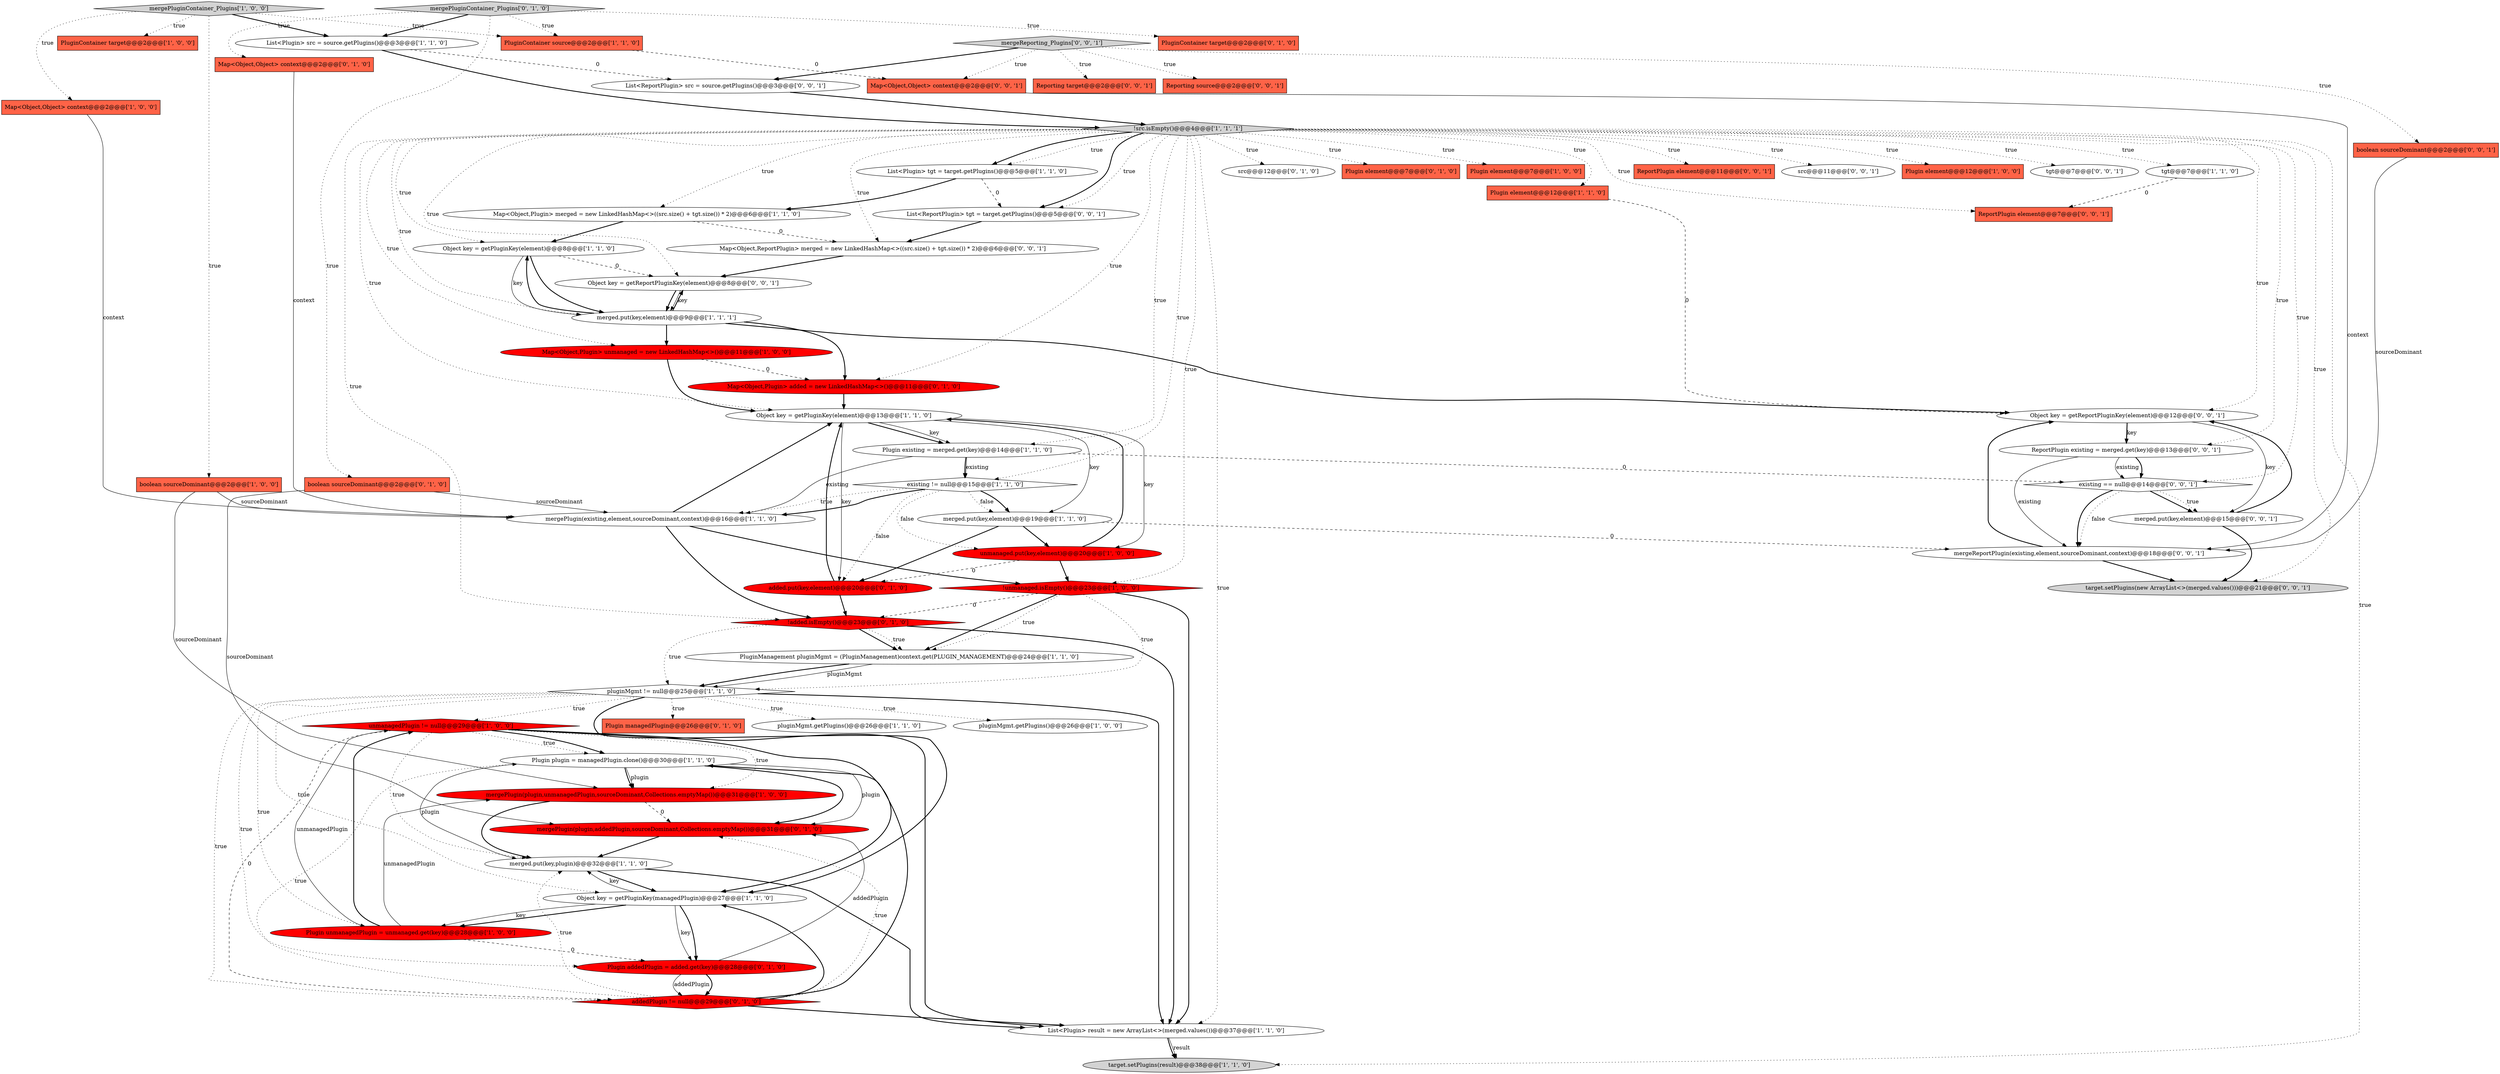 digraph {
6 [style = filled, label = "pluginMgmt.getPlugins()@@@26@@@['1', '0', '0']", fillcolor = white, shape = ellipse image = "AAA0AAABBB1BBB"];
45 [style = filled, label = "mergePluginContainer_Plugins['0', '1', '0']", fillcolor = lightgray, shape = diamond image = "AAA0AAABBB2BBB"];
9 [style = filled, label = "Map<Object,Plugin> merged = new LinkedHashMap<>((src.size() + tgt.size()) * 2)@@@6@@@['1', '1', '0']", fillcolor = white, shape = ellipse image = "AAA0AAABBB1BBB"];
19 [style = filled, label = "boolean sourceDominant@@@2@@@['1', '0', '0']", fillcolor = tomato, shape = box image = "AAA0AAABBB1BBB"];
16 [style = filled, label = "PluginContainer target@@@2@@@['1', '0', '0']", fillcolor = tomato, shape = box image = "AAA0AAABBB1BBB"];
22 [style = filled, label = "mergePluginContainer_Plugins['1', '0', '0']", fillcolor = lightgray, shape = diamond image = "AAA0AAABBB1BBB"];
25 [style = filled, label = "unmanagedPlugin != null@@@29@@@['1', '0', '0']", fillcolor = red, shape = diamond image = "AAA1AAABBB1BBB"];
36 [style = filled, label = "Plugin managedPlugin@@@26@@@['0', '1', '0']", fillcolor = tomato, shape = box image = "AAA0AAABBB2BBB"];
2 [style = filled, label = "!src.isEmpty()@@@4@@@['1', '1', '1']", fillcolor = lightgray, shape = diamond image = "AAA0AAABBB1BBB"];
11 [style = filled, label = "Plugin plugin = managedPlugin.clone()@@@30@@@['1', '1', '0']", fillcolor = white, shape = ellipse image = "AAA0AAABBB1BBB"];
37 [style = filled, label = "src@@@12@@@['0', '1', '0']", fillcolor = white, shape = ellipse image = "AAA0AAABBB2BBB"];
41 [style = filled, label = "!added.isEmpty()@@@23@@@['0', '1', '0']", fillcolor = red, shape = diamond image = "AAA1AAABBB2BBB"];
0 [style = filled, label = "Object key = getPluginKey(managedPlugin)@@@27@@@['1', '1', '0']", fillcolor = white, shape = ellipse image = "AAA0AAABBB1BBB"];
43 [style = filled, label = "addedPlugin != null@@@29@@@['0', '1', '0']", fillcolor = red, shape = diamond image = "AAA1AAABBB2BBB"];
21 [style = filled, label = "mergePlugin(plugin,unmanagedPlugin,sourceDominant,Collections.emptyMap())@@@31@@@['1', '0', '0']", fillcolor = red, shape = ellipse image = "AAA1AAABBB1BBB"];
28 [style = filled, label = "pluginMgmt != null@@@25@@@['1', '1', '0']", fillcolor = white, shape = diamond image = "AAA0AAABBB1BBB"];
46 [style = filled, label = "Map<Object,Object> context@@@2@@@['0', '1', '0']", fillcolor = tomato, shape = box image = "AAA0AAABBB2BBB"];
26 [style = filled, label = "merged.put(key,element)@@@19@@@['1', '1', '0']", fillcolor = white, shape = ellipse image = "AAA0AAABBB1BBB"];
3 [style = filled, label = "List<Plugin> src = source.getPlugins()@@@3@@@['1', '1', '0']", fillcolor = white, shape = ellipse image = "AAA0AAABBB1BBB"];
8 [style = filled, label = "Map<Object,Object> context@@@2@@@['1', '0', '0']", fillcolor = tomato, shape = box image = "AAA0AAABBB1BBB"];
31 [style = filled, label = "PluginManagement pluginMgmt = (PluginManagement)context.get(PLUGIN_MANAGEMENT)@@@24@@@['1', '1', '0']", fillcolor = white, shape = ellipse image = "AAA0AAABBB1BBB"];
44 [style = filled, label = "mergePlugin(plugin,addedPlugin,sourceDominant,Collections.emptyMap())@@@31@@@['0', '1', '0']", fillcolor = red, shape = ellipse image = "AAA1AAABBB2BBB"];
23 [style = filled, label = "mergePlugin(existing,element,sourceDominant,context)@@@16@@@['1', '1', '0']", fillcolor = white, shape = ellipse image = "AAA0AAABBB1BBB"];
14 [style = filled, label = "Object key = getPluginKey(element)@@@13@@@['1', '1', '0']", fillcolor = white, shape = ellipse image = "AAA0AAABBB1BBB"];
64 [style = filled, label = "Object key = getReportPluginKey(element)@@@8@@@['0', '0', '1']", fillcolor = white, shape = ellipse image = "AAA0AAABBB3BBB"];
33 [style = filled, label = "PluginContainer source@@@2@@@['1', '1', '0']", fillcolor = tomato, shape = box image = "AAA0AAABBB1BBB"];
29 [style = filled, label = "merged.put(key,plugin)@@@32@@@['1', '1', '0']", fillcolor = white, shape = ellipse image = "AAA0AAABBB1BBB"];
34 [style = filled, label = "List<Plugin> result = new ArrayList<>(merged.values())@@@37@@@['1', '1', '0']", fillcolor = white, shape = ellipse image = "AAA0AAABBB1BBB"];
47 [style = filled, label = "Plugin addedPlugin = added.get(key)@@@28@@@['0', '1', '0']", fillcolor = red, shape = ellipse image = "AAA1AAABBB2BBB"];
35 [style = filled, label = "Plugin element@@@7@@@['0', '1', '0']", fillcolor = tomato, shape = box image = "AAA0AAABBB2BBB"];
20 [style = filled, label = "pluginMgmt.getPlugins()@@@26@@@['1', '1', '0']", fillcolor = white, shape = ellipse image = "AAA0AAABBB1BBB"];
49 [style = filled, label = "mergeReporting_Plugins['0', '0', '1']", fillcolor = lightgray, shape = diamond image = "AAA0AAABBB3BBB"];
32 [style = filled, label = "List<Plugin> tgt = target.getPlugins()@@@5@@@['1', '1', '0']", fillcolor = white, shape = ellipse image = "AAA0AAABBB1BBB"];
65 [style = filled, label = "Map<Object,Object> context@@@2@@@['0', '0', '1']", fillcolor = tomato, shape = box image = "AAA0AAABBB3BBB"];
62 [style = filled, label = "Reporting target@@@2@@@['0', '0', '1']", fillcolor = tomato, shape = box image = "AAA0AAABBB3BBB"];
40 [style = filled, label = "Map<Object,Plugin> added = new LinkedHashMap<>()@@@11@@@['0', '1', '0']", fillcolor = red, shape = ellipse image = "AAA1AAABBB2BBB"];
4 [style = filled, label = "Plugin element@@@7@@@['1', '0', '0']", fillcolor = tomato, shape = box image = "AAA0AAABBB1BBB"];
42 [style = filled, label = "boolean sourceDominant@@@2@@@['0', '1', '0']", fillcolor = tomato, shape = box image = "AAA0AAABBB2BBB"];
57 [style = filled, label = "boolean sourceDominant@@@2@@@['0', '0', '1']", fillcolor = tomato, shape = box image = "AAA0AAABBB3BBB"];
61 [style = filled, label = "ReportPlugin element@@@7@@@['0', '0', '1']", fillcolor = tomato, shape = box image = "AAA0AAABBB3BBB"];
52 [style = filled, label = "List<ReportPlugin> src = source.getPlugins()@@@3@@@['0', '0', '1']", fillcolor = white, shape = ellipse image = "AAA0AAABBB3BBB"];
48 [style = filled, label = "existing == null@@@14@@@['0', '0', '1']", fillcolor = white, shape = diamond image = "AAA0AAABBB3BBB"];
55 [style = filled, label = "mergeReportPlugin(existing,element,sourceDominant,context)@@@18@@@['0', '0', '1']", fillcolor = white, shape = ellipse image = "AAA0AAABBB3BBB"];
38 [style = filled, label = "added.put(key,element)@@@20@@@['0', '1', '0']", fillcolor = red, shape = ellipse image = "AAA1AAABBB2BBB"];
5 [style = filled, label = "merged.put(key,element)@@@9@@@['1', '1', '1']", fillcolor = white, shape = ellipse image = "AAA0AAABBB1BBB"];
18 [style = filled, label = "!unmanaged.isEmpty()@@@23@@@['1', '0', '0']", fillcolor = red, shape = diamond image = "AAA1AAABBB1BBB"];
7 [style = filled, label = "tgt@@@7@@@['1', '1', '0']", fillcolor = white, shape = ellipse image = "AAA0AAABBB1BBB"];
10 [style = filled, label = "Object key = getPluginKey(element)@@@8@@@['1', '1', '0']", fillcolor = white, shape = ellipse image = "AAA0AAABBB1BBB"];
30 [style = filled, label = "Plugin existing = merged.get(key)@@@14@@@['1', '1', '0']", fillcolor = white, shape = ellipse image = "AAA0AAABBB1BBB"];
60 [style = filled, label = "List<ReportPlugin> tgt = target.getPlugins()@@@5@@@['0', '0', '1']", fillcolor = white, shape = ellipse image = "AAA0AAABBB3BBB"];
17 [style = filled, label = "Map<Object,Plugin> unmanaged = new LinkedHashMap<>()@@@11@@@['1', '0', '0']", fillcolor = red, shape = ellipse image = "AAA1AAABBB1BBB"];
27 [style = filled, label = "unmanaged.put(key,element)@@@20@@@['1', '0', '0']", fillcolor = red, shape = ellipse image = "AAA1AAABBB1BBB"];
39 [style = filled, label = "PluginContainer target@@@2@@@['0', '1', '0']", fillcolor = tomato, shape = box image = "AAA0AAABBB2BBB"];
63 [style = filled, label = "Map<Object,ReportPlugin> merged = new LinkedHashMap<>((src.size() + tgt.size()) * 2)@@@6@@@['0', '0', '1']", fillcolor = white, shape = ellipse image = "AAA0AAABBB3BBB"];
58 [style = filled, label = "target.setPlugins(new ArrayList<>(merged.values()))@@@21@@@['0', '0', '1']", fillcolor = lightgray, shape = ellipse image = "AAA0AAABBB3BBB"];
59 [style = filled, label = "Reporting source@@@2@@@['0', '0', '1']", fillcolor = tomato, shape = box image = "AAA0AAABBB3BBB"];
50 [style = filled, label = "merged.put(key,element)@@@15@@@['0', '0', '1']", fillcolor = white, shape = ellipse image = "AAA0AAABBB3BBB"];
15 [style = filled, label = "existing != null@@@15@@@['1', '1', '0']", fillcolor = white, shape = diamond image = "AAA0AAABBB1BBB"];
1 [style = filled, label = "target.setPlugins(result)@@@38@@@['1', '1', '0']", fillcolor = lightgray, shape = ellipse image = "AAA0AAABBB1BBB"];
54 [style = filled, label = "Object key = getReportPluginKey(element)@@@12@@@['0', '0', '1']", fillcolor = white, shape = ellipse image = "AAA0AAABBB3BBB"];
56 [style = filled, label = "ReportPlugin existing = merged.get(key)@@@13@@@['0', '0', '1']", fillcolor = white, shape = ellipse image = "AAA0AAABBB3BBB"];
51 [style = filled, label = "ReportPlugin element@@@11@@@['0', '0', '1']", fillcolor = tomato, shape = box image = "AAA0AAABBB3BBB"];
13 [style = filled, label = "Plugin element@@@12@@@['1', '1', '0']", fillcolor = tomato, shape = box image = "AAA0AAABBB1BBB"];
24 [style = filled, label = "Plugin unmanagedPlugin = unmanaged.get(key)@@@28@@@['1', '0', '0']", fillcolor = red, shape = ellipse image = "AAA1AAABBB1BBB"];
66 [style = filled, label = "src@@@11@@@['0', '0', '1']", fillcolor = white, shape = ellipse image = "AAA0AAABBB3BBB"];
12 [style = filled, label = "Plugin element@@@12@@@['1', '0', '0']", fillcolor = tomato, shape = box image = "AAA0AAABBB1BBB"];
53 [style = filled, label = "tgt@@@7@@@['0', '0', '1']", fillcolor = white, shape = ellipse image = "AAA0AAABBB3BBB"];
27->38 [style = dashed, label="0"];
54->56 [style = bold, label=""];
49->62 [style = dotted, label="true"];
10->5 [style = solid, label="key"];
26->55 [style = dashed, label="0"];
25->34 [style = bold, label=""];
28->25 [style = dotted, label="true"];
29->0 [style = bold, label=""];
48->55 [style = dotted, label="false"];
2->15 [style = dotted, label="true"];
11->44 [style = solid, label="plugin"];
30->23 [style = solid, label="existing"];
54->50 [style = solid, label="key"];
2->37 [style = dotted, label="true"];
38->41 [style = bold, label=""];
25->43 [style = dashed, label="0"];
9->10 [style = bold, label=""];
29->34 [style = bold, label=""];
25->29 [style = dotted, label="true"];
2->18 [style = dotted, label="true"];
25->11 [style = dotted, label="true"];
28->6 [style = dotted, label="true"];
28->0 [style = bold, label=""];
17->14 [style = bold, label=""];
0->24 [style = bold, label=""];
22->16 [style = dotted, label="true"];
2->48 [style = dotted, label="true"];
60->63 [style = bold, label=""];
45->42 [style = dotted, label="true"];
43->0 [style = bold, label=""];
2->32 [style = bold, label=""];
24->47 [style = dashed, label="0"];
42->23 [style = solid, label="sourceDominant"];
42->44 [style = solid, label="sourceDominant"];
8->23 [style = solid, label="context"];
50->54 [style = bold, label=""];
19->21 [style = solid, label="sourceDominant"];
33->65 [style = dashed, label="0"];
25->21 [style = dotted, label="true"];
2->10 [style = dotted, label="true"];
2->53 [style = dotted, label="true"];
5->10 [style = bold, label=""];
18->31 [style = bold, label=""];
22->19 [style = dotted, label="true"];
30->15 [style = solid, label="existing"];
14->30 [style = bold, label=""];
15->38 [style = dotted, label="false"];
11->44 [style = bold, label=""];
41->28 [style = dotted, label="true"];
65->55 [style = solid, label="context"];
31->28 [style = solid, label="pluginMgmt"];
48->50 [style = bold, label=""];
22->33 [style = dotted, label="true"];
28->36 [style = dotted, label="true"];
47->43 [style = bold, label=""];
54->56 [style = solid, label="key"];
43->11 [style = dotted, label="true"];
2->66 [style = dotted, label="true"];
2->58 [style = dotted, label="true"];
5->17 [style = bold, label=""];
0->24 [style = solid, label="key"];
43->11 [style = bold, label=""];
23->14 [style = bold, label=""];
47->43 [style = solid, label="addedPlugin"];
26->27 [style = bold, label=""];
21->29 [style = bold, label=""];
28->24 [style = dotted, label="true"];
3->2 [style = bold, label=""];
0->29 [style = solid, label="key"];
14->38 [style = solid, label="key"];
48->55 [style = bold, label=""];
49->57 [style = dotted, label="true"];
49->59 [style = dotted, label="true"];
2->12 [style = dotted, label="true"];
56->48 [style = bold, label=""];
45->39 [style = dotted, label="true"];
2->41 [style = dotted, label="true"];
11->29 [style = solid, label="plugin"];
31->28 [style = bold, label=""];
11->21 [style = solid, label="plugin"];
43->34 [style = bold, label=""];
0->47 [style = solid, label="key"];
30->15 [style = bold, label=""];
25->0 [style = bold, label=""];
27->18 [style = bold, label=""];
27->14 [style = bold, label=""];
50->58 [style = bold, label=""];
45->46 [style = dotted, label="true"];
2->63 [style = dotted, label="true"];
28->20 [style = dotted, label="true"];
56->48 [style = solid, label="existing"];
18->34 [style = bold, label=""];
44->29 [style = bold, label=""];
10->64 [style = dashed, label="0"];
11->21 [style = bold, label=""];
49->65 [style = dotted, label="true"];
2->30 [style = dotted, label="true"];
2->60 [style = bold, label=""];
23->41 [style = bold, label=""];
24->25 [style = solid, label="unmanagedPlugin"];
2->56 [style = dotted, label="true"];
14->27 [style = solid, label="key"];
32->9 [style = bold, label=""];
43->44 [style = dotted, label="true"];
28->0 [style = dotted, label="true"];
57->55 [style = solid, label="sourceDominant"];
9->63 [style = dashed, label="0"];
10->5 [style = bold, label=""];
2->9 [style = dotted, label="true"];
24->25 [style = bold, label=""];
2->4 [style = dotted, label="true"];
2->35 [style = dotted, label="true"];
47->44 [style = solid, label="addedPlugin"];
28->43 [style = dotted, label="true"];
40->14 [style = bold, label=""];
2->14 [style = dotted, label="true"];
41->31 [style = bold, label=""];
14->30 [style = solid, label="key"];
15->23 [style = dotted, label="true"];
5->40 [style = bold, label=""];
2->5 [style = dotted, label="true"];
24->21 [style = solid, label="unmanagedPlugin"];
2->54 [style = dotted, label="true"];
41->34 [style = bold, label=""];
23->18 [style = bold, label=""];
2->61 [style = dotted, label="true"];
13->54 [style = dashed, label="0"];
3->52 [style = dashed, label="0"];
7->61 [style = dashed, label="0"];
5->54 [style = bold, label=""];
15->23 [style = bold, label=""];
41->31 [style = dotted, label="true"];
28->47 [style = dotted, label="true"];
48->50 [style = dotted, label="true"];
28->34 [style = bold, label=""];
21->44 [style = dashed, label="0"];
45->3 [style = bold, label=""];
64->5 [style = solid, label="key"];
2->34 [style = dotted, label="true"];
63->64 [style = bold, label=""];
34->1 [style = bold, label=""];
18->41 [style = dashed, label="0"];
2->17 [style = dotted, label="true"];
46->23 [style = solid, label="context"];
2->40 [style = dotted, label="true"];
52->2 [style = bold, label=""];
45->33 [style = dotted, label="true"];
2->60 [style = dotted, label="true"];
34->1 [style = solid, label="result"];
38->14 [style = bold, label=""];
43->29 [style = dotted, label="true"];
15->26 [style = bold, label=""];
2->32 [style = dotted, label="true"];
22->3 [style = bold, label=""];
26->38 [style = bold, label=""];
32->60 [style = dashed, label="0"];
0->47 [style = bold, label=""];
22->8 [style = dotted, label="true"];
56->55 [style = solid, label="existing"];
49->52 [style = bold, label=""];
25->11 [style = bold, label=""];
2->1 [style = dotted, label="true"];
18->28 [style = dotted, label="true"];
2->7 [style = dotted, label="true"];
2->64 [style = dotted, label="true"];
17->40 [style = dashed, label="0"];
30->48 [style = dashed, label="0"];
15->26 [style = dotted, label="false"];
15->27 [style = dotted, label="false"];
19->23 [style = solid, label="sourceDominant"];
55->54 [style = bold, label=""];
18->31 [style = dotted, label="true"];
14->26 [style = solid, label="key"];
55->58 [style = bold, label=""];
2->13 [style = dotted, label="true"];
5->64 [style = bold, label=""];
2->51 [style = dotted, label="true"];
64->5 [style = bold, label=""];
}

